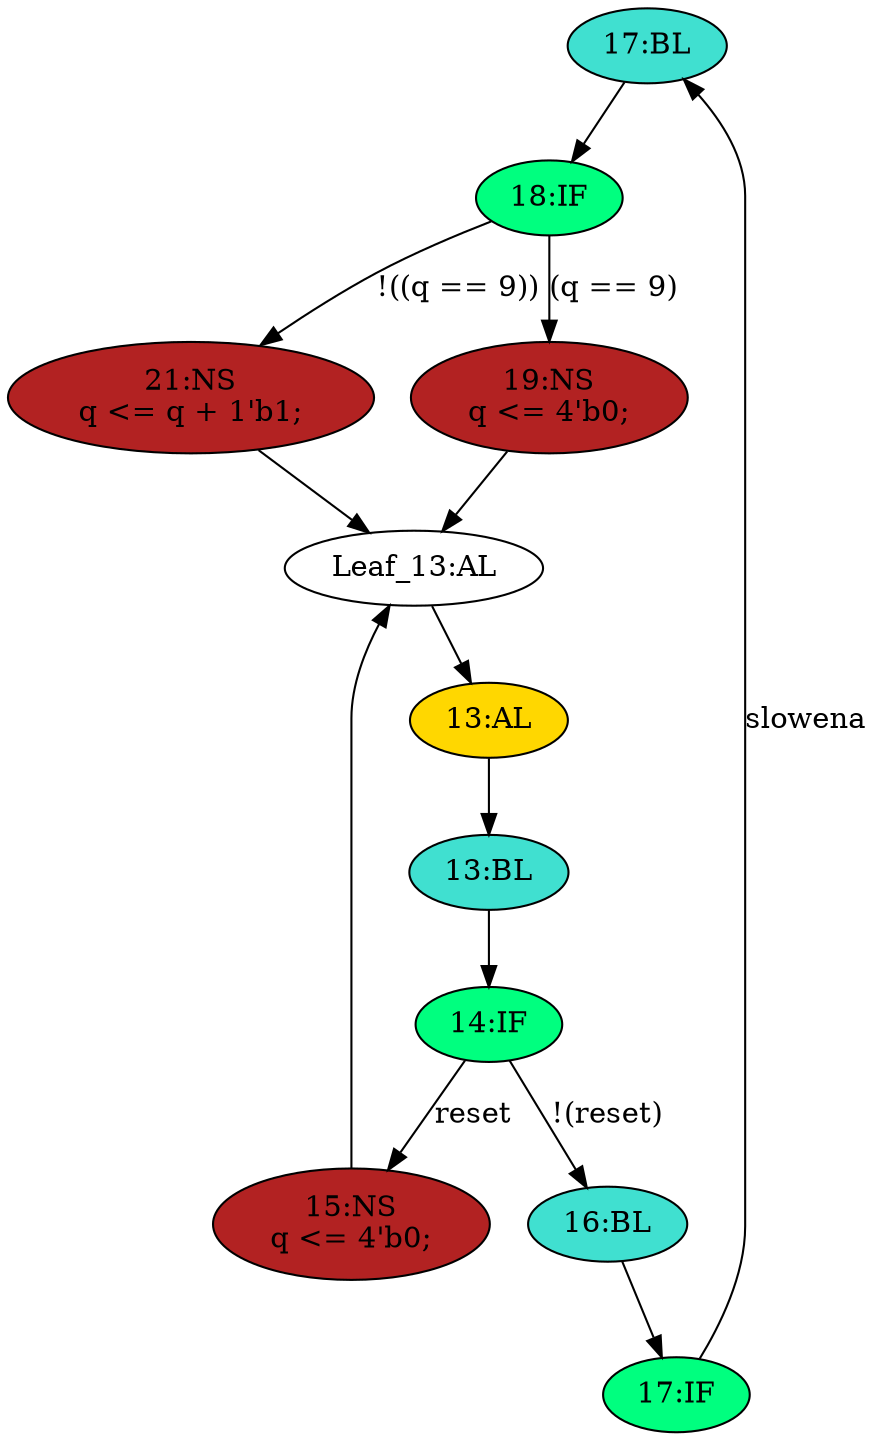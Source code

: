 strict digraph "compose( ,  )" {
	node [label="\N"];
	"17:BL"	[ast="<pyverilog.vparser.ast.Block object at 0x7fa20eda34d0>",
		fillcolor=turquoise,
		label="17:BL",
		statements="[]",
		style=filled,
		typ=Block];
	"18:IF"	[ast="<pyverilog.vparser.ast.IfStatement object at 0x7fa20ed4ecd0>",
		fillcolor=springgreen,
		label="18:IF",
		statements="[]",
		style=filled,
		typ=IfStatement];
	"17:BL" -> "18:IF"	[cond="[]",
		lineno=None];
	"19:NS"	[ast="<pyverilog.vparser.ast.NonblockingSubstitution object at 0x7fa20ed4ebd0>",
		fillcolor=firebrick,
		label="19:NS
q <= 4'b0;",
		statements="[<pyverilog.vparser.ast.NonblockingSubstitution object at 0x7fa20ed4ebd0>]",
		style=filled,
		typ=NonblockingSubstitution];
	"Leaf_13:AL"	[def_var="['q']",
		label="Leaf_13:AL"];
	"19:NS" -> "Leaf_13:AL"	[cond="[]",
		lineno=None];
	"13:AL"	[ast="<pyverilog.vparser.ast.Always object at 0x7fa20ed43fd0>",
		clk_sens=True,
		fillcolor=gold,
		label="13:AL",
		sens="['clk']",
		statements="[]",
		style=filled,
		typ=Always,
		use_var="['q', 'reset', 'slowena']"];
	"Leaf_13:AL" -> "13:AL";
	"15:NS"	[ast="<pyverilog.vparser.ast.NonblockingSubstitution object at 0x7fa20ed56910>",
		fillcolor=firebrick,
		label="15:NS
q <= 4'b0;",
		statements="[<pyverilog.vparser.ast.NonblockingSubstitution object at 0x7fa20ed56910>]",
		style=filled,
		typ=NonblockingSubstitution];
	"15:NS" -> "Leaf_13:AL"	[cond="[]",
		lineno=None];
	"17:IF"	[ast="<pyverilog.vparser.ast.IfStatement object at 0x7fa20eda3790>",
		fillcolor=springgreen,
		label="17:IF",
		statements="[]",
		style=filled,
		typ=IfStatement];
	"17:IF" -> "17:BL"	[cond="['slowena']",
		label=slowena,
		lineno=17];
	"13:BL"	[ast="<pyverilog.vparser.ast.Block object at 0x7fa20f0750d0>",
		fillcolor=turquoise,
		label="13:BL",
		statements="[]",
		style=filled,
		typ=Block];
	"13:AL" -> "13:BL"	[cond="[]",
		lineno=None];
	"18:IF" -> "19:NS"	[cond="['q']",
		label="(q == 9)",
		lineno=18];
	"21:NS"	[ast="<pyverilog.vparser.ast.NonblockingSubstitution object at 0x7fa20edb1050>",
		fillcolor=firebrick,
		label="21:NS
q <= q + 1'b1;",
		statements="[<pyverilog.vparser.ast.NonblockingSubstitution object at 0x7fa20edb1050>]",
		style=filled,
		typ=NonblockingSubstitution];
	"18:IF" -> "21:NS"	[cond="['q']",
		label="!((q == 9))",
		lineno=18];
	"14:IF"	[ast="<pyverilog.vparser.ast.IfStatement object at 0x7fa20edb7390>",
		fillcolor=springgreen,
		label="14:IF",
		statements="[]",
		style=filled,
		typ=IfStatement];
	"13:BL" -> "14:IF"	[cond="[]",
		lineno=None];
	"14:IF" -> "15:NS"	[cond="['reset']",
		label=reset,
		lineno=14];
	"16:BL"	[ast="<pyverilog.vparser.ast.Block object at 0x7fa20ed56bd0>",
		fillcolor=turquoise,
		label="16:BL",
		statements="[]",
		style=filled,
		typ=Block];
	"14:IF" -> "16:BL"	[cond="['reset']",
		label="!(reset)",
		lineno=14];
	"16:BL" -> "17:IF"	[cond="[]",
		lineno=None];
	"21:NS" -> "Leaf_13:AL"	[cond="[]",
		lineno=None];
}

